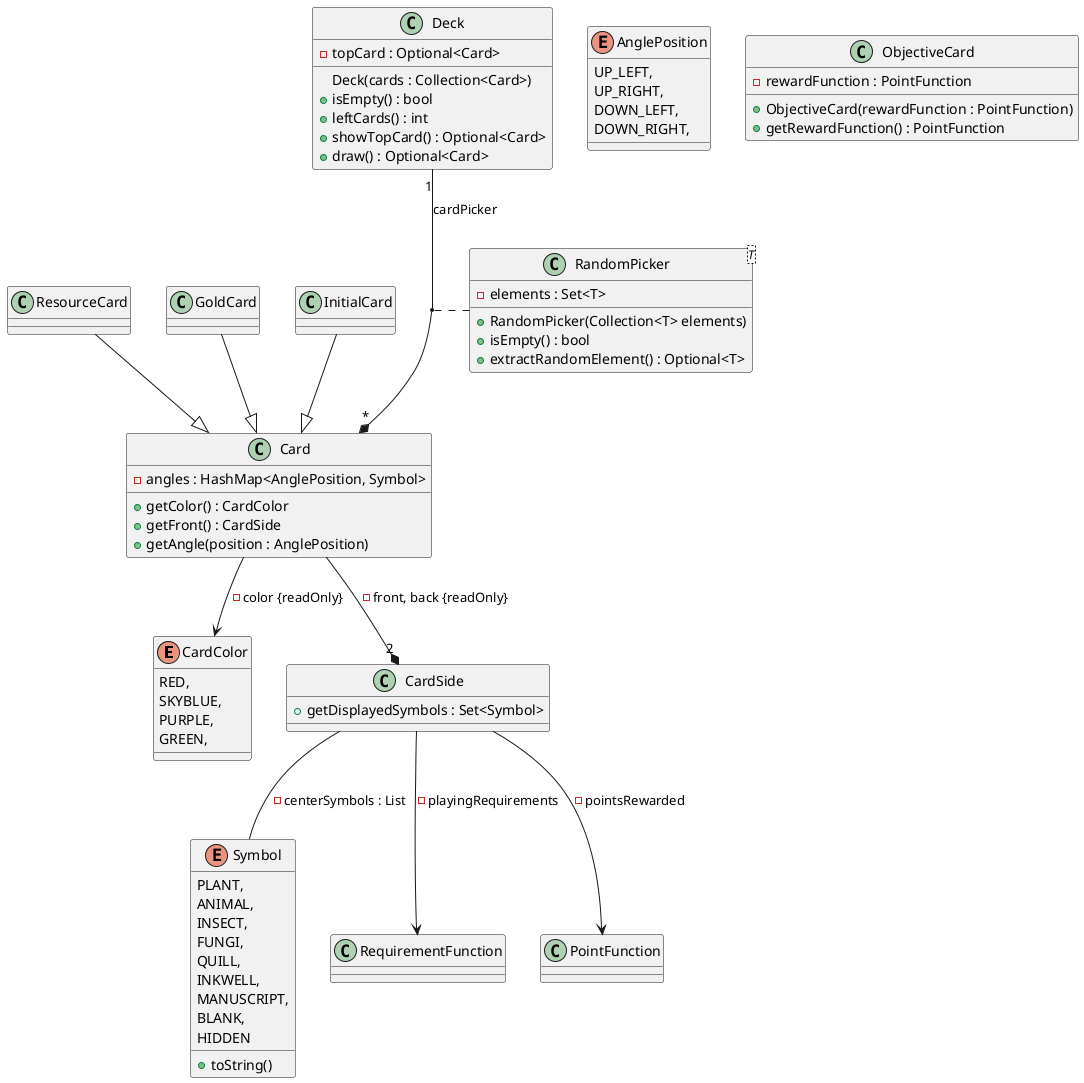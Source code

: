 @startuml
!startsub CARDS
'They can be useful in future
/'
enum CartType {
    NORMAL,
    GOLDEN,
    INITIAL
}
'/


enum CardColor {
    RED,
    SKYBLUE,
    PURPLE,
    GREEN,
}

enum Symbol{
    PLANT,
    ANIMAL,
    INSECT,
    FUNGI,
    QUILL,
    INKWELL,
    MANUSCRIPT,
    BLANK,
    HIDDEN
    + toString()
}

enum AnglePosition {
    UP_LEFT,
    UP_RIGHT,
    DOWN_LEFT,
    DOWN_RIGHT,
}

class Card {
/'
    color: CardColor
    front : CardSide
    rear : CardSide
'/
    - angles : HashMap<AnglePosition, Symbol>
    +getColor() : CardColor
    +getFront() : CardSide
    +getAngle(position : AnglePosition)

}

class ResourceCard {

}

class GoldCard {

}

class InitialCard {

}


class CardSide {
    /'
    - centerSymbols : Set<Symbol>
    - playingRequirements : RequirementFunction
    - pointsRewarded: PointFunction
    + getSymbolFromAngle(angleSide: Angle)
    '/
    + getDisplayedSymbols : Set<Symbol>
}




class RandomPicker <T>{
        - elements : Set<T>

        + RandomPicker(Collection<T> elements)
        + isEmpty() : bool
        '+ getElementsNumber() : int
        + extractRandomElement() : Optional<T>
}


class Deck{
        '- picker : RandomPicker<Card>
        - topCard : Optional<Card>

        Deck(cards : Collection<Card>)
        + isEmpty() : bool
        + leftCards() : int
        + showTopCard() : Optional<Card>
        + draw() : Optional<Card>

}


class InitialCard {

}

/'It doesn't Implement point function just
because it may have some other attribute in future'/
class ObjectiveCard {
    - rewardFunction : PointFunction
    +ObjectiveCard(rewardFunction : PointFunction)
    +getRewardFunction() : PointFunction
}



Deck "1" --* "*" Card : - cardPicker
(Deck, Card) .. RandomPicker
Card  --* "2" CardSide : - front, back {readOnly}
Card  --> CardColor : - color {readOnly}
InitialCard --|> Card
ResourceCard --|> Card
GoldCard --|> Card

CardSide --> RequirementFunction : - playingRequirements
CardSide --> PointFunction : - pointsRewarded
CardSide -- Symbol : -centerSymbols : List
!endsub
@enduml